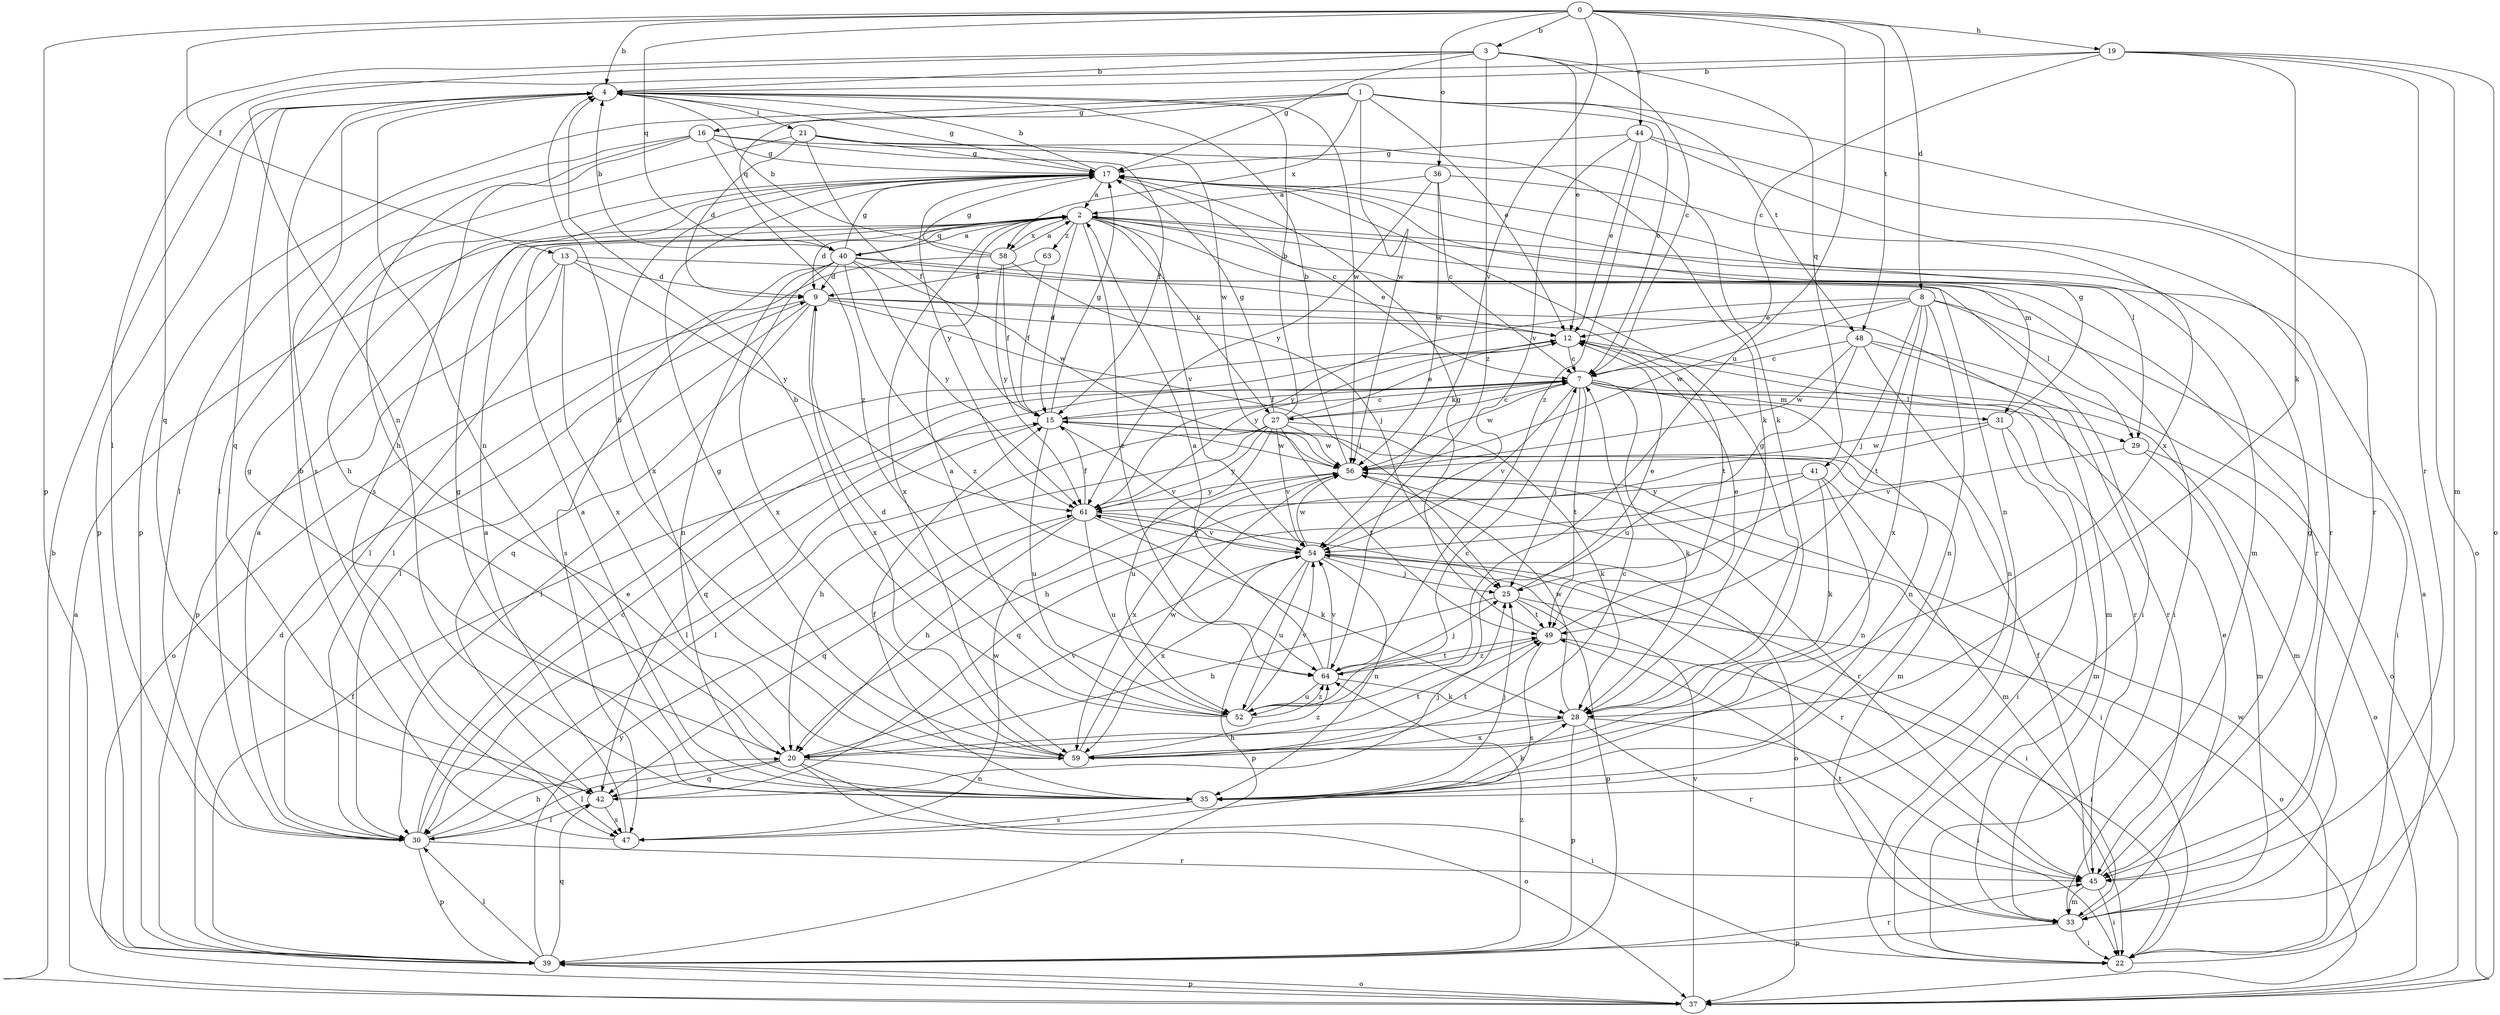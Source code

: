 strict digraph  {
0;
1;
2;
3;
4;
7;
8;
9;
12;
13;
15;
16;
17;
19;
20;
21;
22;
25;
27;
28;
29;
30;
31;
33;
35;
36;
37;
39;
40;
41;
42;
44;
45;
47;
48;
49;
52;
54;
56;
58;
59;
61;
63;
64;
0 -> 3  [label=b];
0 -> 4  [label=b];
0 -> 8  [label=d];
0 -> 13  [label=f];
0 -> 19  [label=h];
0 -> 36  [label=o];
0 -> 39  [label=p];
0 -> 40  [label=q];
0 -> 44  [label=r];
0 -> 48  [label=t];
0 -> 52  [label=u];
0 -> 54  [label=v];
1 -> 7  [label=c];
1 -> 12  [label=e];
1 -> 16  [label=g];
1 -> 37  [label=o];
1 -> 39  [label=p];
1 -> 40  [label=q];
1 -> 48  [label=t];
1 -> 56  [label=w];
1 -> 58  [label=x];
2 -> 9  [label=d];
2 -> 15  [label=f];
2 -> 27  [label=k];
2 -> 29  [label=l];
2 -> 31  [label=m];
2 -> 35  [label=n];
2 -> 40  [label=q];
2 -> 45  [label=r];
2 -> 54  [label=v];
2 -> 58  [label=x];
2 -> 59  [label=x];
2 -> 63  [label=z];
2 -> 64  [label=z];
3 -> 4  [label=b];
3 -> 7  [label=c];
3 -> 12  [label=e];
3 -> 17  [label=g];
3 -> 35  [label=n];
3 -> 41  [label=q];
3 -> 42  [label=q];
3 -> 64  [label=z];
4 -> 17  [label=g];
4 -> 21  [label=i];
4 -> 35  [label=n];
4 -> 39  [label=p];
4 -> 42  [label=q];
4 -> 47  [label=s];
4 -> 56  [label=w];
7 -> 15  [label=f];
7 -> 25  [label=j];
7 -> 27  [label=k];
7 -> 28  [label=k];
7 -> 29  [label=l];
7 -> 31  [label=m];
7 -> 33  [label=m];
7 -> 35  [label=n];
7 -> 42  [label=q];
7 -> 49  [label=t];
7 -> 54  [label=v];
7 -> 56  [label=w];
8 -> 12  [label=e];
8 -> 22  [label=i];
8 -> 25  [label=j];
8 -> 29  [label=l];
8 -> 35  [label=n];
8 -> 49  [label=t];
8 -> 56  [label=w];
8 -> 59  [label=x];
8 -> 61  [label=y];
9 -> 12  [label=e];
9 -> 25  [label=j];
9 -> 30  [label=l];
9 -> 33  [label=m];
9 -> 37  [label=o];
9 -> 42  [label=q];
9 -> 49  [label=t];
9 -> 59  [label=x];
12 -> 7  [label=c];
12 -> 30  [label=l];
12 -> 45  [label=r];
12 -> 61  [label=y];
13 -> 9  [label=d];
13 -> 22  [label=i];
13 -> 30  [label=l];
13 -> 39  [label=p];
13 -> 59  [label=x];
13 -> 61  [label=y];
15 -> 7  [label=c];
15 -> 17  [label=g];
15 -> 30  [label=l];
15 -> 33  [label=m];
15 -> 52  [label=u];
15 -> 54  [label=v];
15 -> 56  [label=w];
16 -> 15  [label=f];
16 -> 17  [label=g];
16 -> 20  [label=h];
16 -> 28  [label=k];
16 -> 30  [label=l];
16 -> 47  [label=s];
16 -> 64  [label=z];
17 -> 2  [label=a];
17 -> 4  [label=b];
17 -> 7  [label=c];
17 -> 20  [label=h];
17 -> 33  [label=m];
17 -> 59  [label=x];
17 -> 61  [label=y];
19 -> 4  [label=b];
19 -> 7  [label=c];
19 -> 28  [label=k];
19 -> 30  [label=l];
19 -> 33  [label=m];
19 -> 37  [label=o];
19 -> 45  [label=r];
20 -> 17  [label=g];
20 -> 22  [label=i];
20 -> 30  [label=l];
20 -> 35  [label=n];
20 -> 37  [label=o];
20 -> 42  [label=q];
20 -> 49  [label=t];
20 -> 54  [label=v];
21 -> 9  [label=d];
21 -> 15  [label=f];
21 -> 17  [label=g];
21 -> 28  [label=k];
21 -> 30  [label=l];
21 -> 56  [label=w];
22 -> 2  [label=a];
22 -> 56  [label=w];
25 -> 12  [label=e];
25 -> 20  [label=h];
25 -> 37  [label=o];
25 -> 39  [label=p];
25 -> 49  [label=t];
27 -> 4  [label=b];
27 -> 7  [label=c];
27 -> 12  [label=e];
27 -> 17  [label=g];
27 -> 20  [label=h];
27 -> 28  [label=k];
27 -> 30  [label=l];
27 -> 49  [label=t];
27 -> 52  [label=u];
27 -> 54  [label=v];
27 -> 56  [label=w];
27 -> 61  [label=y];
28 -> 17  [label=g];
28 -> 20  [label=h];
28 -> 22  [label=i];
28 -> 39  [label=p];
28 -> 45  [label=r];
28 -> 56  [label=w];
28 -> 59  [label=x];
29 -> 33  [label=m];
29 -> 37  [label=o];
29 -> 54  [label=v];
30 -> 2  [label=a];
30 -> 7  [label=c];
30 -> 12  [label=e];
30 -> 20  [label=h];
30 -> 39  [label=p];
30 -> 45  [label=r];
31 -> 17  [label=g];
31 -> 20  [label=h];
31 -> 22  [label=i];
31 -> 33  [label=m];
31 -> 56  [label=w];
33 -> 12  [label=e];
33 -> 22  [label=i];
33 -> 39  [label=p];
33 -> 49  [label=t];
35 -> 2  [label=a];
35 -> 15  [label=f];
35 -> 17  [label=g];
35 -> 25  [label=j];
35 -> 28  [label=k];
35 -> 47  [label=s];
36 -> 2  [label=a];
36 -> 7  [label=c];
36 -> 45  [label=r];
36 -> 56  [label=w];
36 -> 61  [label=y];
37 -> 2  [label=a];
37 -> 4  [label=b];
37 -> 39  [label=p];
37 -> 54  [label=v];
39 -> 9  [label=d];
39 -> 15  [label=f];
39 -> 30  [label=l];
39 -> 37  [label=o];
39 -> 42  [label=q];
39 -> 45  [label=r];
39 -> 61  [label=y];
39 -> 64  [label=z];
40 -> 2  [label=a];
40 -> 4  [label=b];
40 -> 9  [label=d];
40 -> 12  [label=e];
40 -> 17  [label=g];
40 -> 22  [label=i];
40 -> 35  [label=n];
40 -> 47  [label=s];
40 -> 56  [label=w];
40 -> 59  [label=x];
40 -> 61  [label=y];
40 -> 64  [label=z];
41 -> 28  [label=k];
41 -> 33  [label=m];
41 -> 35  [label=n];
41 -> 42  [label=q];
41 -> 61  [label=y];
42 -> 25  [label=j];
42 -> 30  [label=l];
42 -> 47  [label=s];
44 -> 12  [label=e];
44 -> 17  [label=g];
44 -> 45  [label=r];
44 -> 54  [label=v];
44 -> 59  [label=x];
44 -> 64  [label=z];
45 -> 15  [label=f];
45 -> 17  [label=g];
45 -> 22  [label=i];
45 -> 33  [label=m];
47 -> 2  [label=a];
47 -> 4  [label=b];
47 -> 56  [label=w];
48 -> 7  [label=c];
48 -> 35  [label=n];
48 -> 37  [label=o];
48 -> 45  [label=r];
48 -> 52  [label=u];
48 -> 56  [label=w];
49 -> 12  [label=e];
49 -> 17  [label=g];
49 -> 22  [label=i];
49 -> 47  [label=s];
49 -> 64  [label=z];
52 -> 2  [label=a];
52 -> 4  [label=b];
52 -> 7  [label=c];
52 -> 9  [label=d];
52 -> 54  [label=v];
52 -> 64  [label=z];
54 -> 22  [label=i];
54 -> 25  [label=j];
54 -> 35  [label=n];
54 -> 39  [label=p];
54 -> 45  [label=r];
54 -> 52  [label=u];
54 -> 56  [label=w];
54 -> 59  [label=x];
54 -> 61  [label=y];
56 -> 4  [label=b];
56 -> 22  [label=i];
56 -> 45  [label=r];
56 -> 59  [label=x];
56 -> 61  [label=y];
58 -> 2  [label=a];
58 -> 4  [label=b];
58 -> 15  [label=f];
58 -> 17  [label=g];
58 -> 25  [label=j];
58 -> 30  [label=l];
58 -> 61  [label=y];
59 -> 4  [label=b];
59 -> 7  [label=c];
59 -> 17  [label=g];
59 -> 49  [label=t];
59 -> 56  [label=w];
59 -> 64  [label=z];
61 -> 15  [label=f];
61 -> 20  [label=h];
61 -> 28  [label=k];
61 -> 37  [label=o];
61 -> 42  [label=q];
61 -> 52  [label=u];
61 -> 54  [label=v];
63 -> 9  [label=d];
63 -> 15  [label=f];
64 -> 2  [label=a];
64 -> 25  [label=j];
64 -> 28  [label=k];
64 -> 49  [label=t];
64 -> 52  [label=u];
64 -> 54  [label=v];
}
